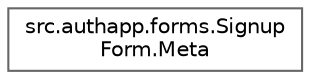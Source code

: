 digraph "Graphical Class Hierarchy"
{
 // LATEX_PDF_SIZE
  bgcolor="transparent";
  edge [fontname=Helvetica,fontsize=10,labelfontname=Helvetica,labelfontsize=10];
  node [fontname=Helvetica,fontsize=10,shape=box,height=0.2,width=0.4];
  rankdir="LR";
  Node0 [id="Node000000",label="src.authapp.forms.Signup\lForm.Meta",height=0.2,width=0.4,color="grey40", fillcolor="white", style="filled",URL="$classsrc_1_1authapp_1_1forms_1_1_signup_form_1_1_meta.html",tooltip=" "];
}
